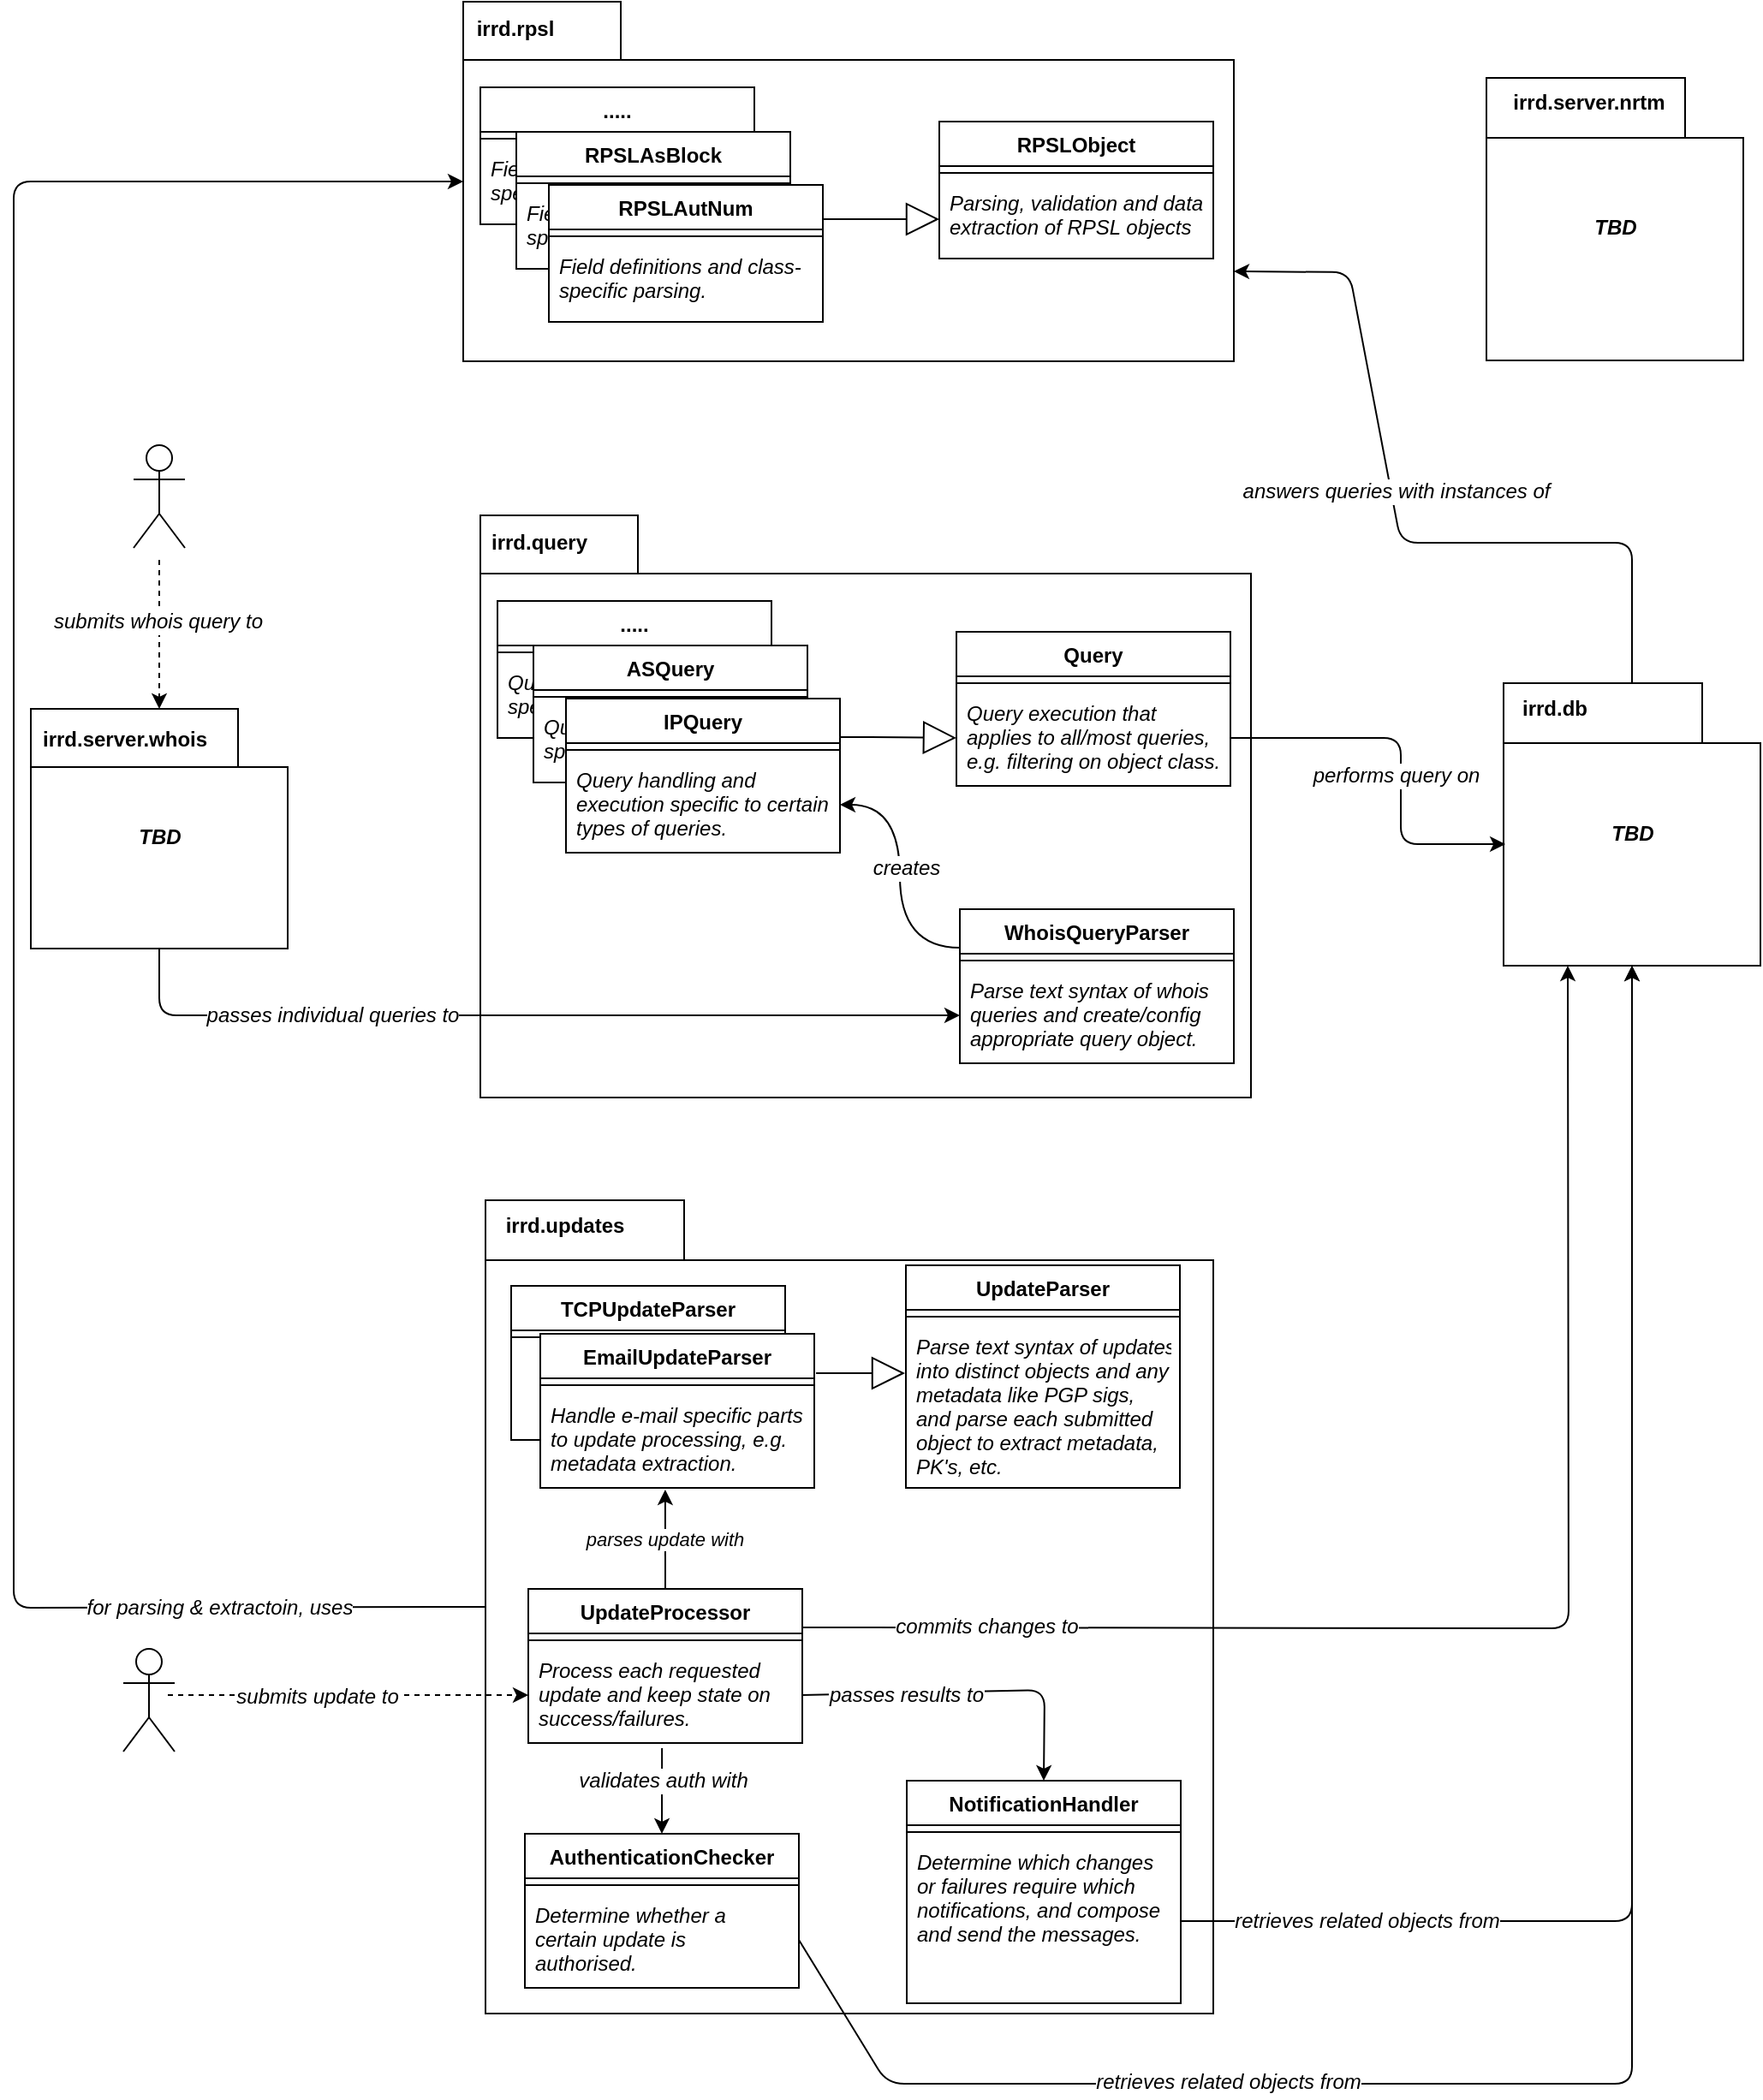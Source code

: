 <mxfile userAgent="Mozilla/5.0 (Macintosh; Intel Mac OS X 10_12_6) AppleWebKit/537.36 (KHTML, like Gecko) draw.io/8.4.7 Chrome/59.0.307.115 Electron/1.8.3 Safari/537.36" version="8.6.2" editor="www.draw.io" type="device"><diagram id="57e69859-e2f3-6c83-a009-3a804797e36a" name="Page-1"><mxGraphModel dx="1110" dy="868" grid="1" gridSize="10" guides="1" tooltips="1" connect="1" arrows="1" fold="1" page="1" pageScale="1" pageWidth="1169" pageHeight="1654" background="#ffffff" math="0" shadow="0"><root><mxCell id="0"/><mxCell id="1" parent="0"/><mxCell id="10" value="" style="shape=folder;fontStyle=1;spacingTop=10;tabWidth=92;tabHeight=34;tabPosition=left;html=1;" parent="1" vertex="1"><mxGeometry x="282.5" y="14" width="450" height="210" as="geometry"/></mxCell><mxCell id="11" value="irrd.rpsl" style="text;html=1;strokeColor=none;fillColor=none;align=center;verticalAlign=middle;whiteSpace=wrap;rounded=0;fontStyle=1" parent="1" vertex="1"><mxGeometry x="292.5" y="15" width="40" height="29" as="geometry"/></mxCell><mxCell id="16" value="RPSLObject" style="swimlane;fontStyle=1;align=center;verticalAlign=top;childLayout=stackLayout;horizontal=1;startSize=26;horizontalStack=0;resizeParent=1;resizeParentMax=0;resizeLast=0;collapsible=1;marginBottom=0;swimlaneFillColor=#ffffff;" parent="1" vertex="1"><mxGeometry x="560.5" y="84" width="160" height="80" as="geometry"/></mxCell><mxCell id="18" value="" style="line;strokeWidth=1;fillColor=none;align=left;verticalAlign=middle;spacingTop=-1;spacingLeft=3;spacingRight=3;rotatable=0;labelPosition=right;points=[];portConstraint=eastwest;" parent="16" vertex="1"><mxGeometry y="26" width="160" height="8" as="geometry"/></mxCell><mxCell id="19" value="Parsing, validation and data&#10;extraction of RPSL objects" style="text;strokeColor=none;fillColor=none;align=left;verticalAlign=top;spacingLeft=4;spacingRight=4;overflow=hidden;rotatable=0;points=[[0,0.5],[1,0.5]];portConstraint=eastwest;fontStyle=2" parent="16" vertex="1"><mxGeometry y="34" width="160" height="46" as="geometry"/></mxCell><mxCell id="21" value="....." style="swimlane;fontStyle=1;align=center;verticalAlign=top;childLayout=stackLayout;horizontal=1;startSize=26;horizontalStack=0;resizeParent=1;resizeParentMax=0;resizeLast=0;collapsible=1;marginBottom=0;swimlaneFillColor=#ffffff;" parent="1" vertex="1"><mxGeometry x="292.5" y="64" width="160" height="80" as="geometry"/></mxCell><mxCell id="22" value="" style="line;strokeWidth=1;fillColor=none;align=left;verticalAlign=middle;spacingTop=-1;spacingLeft=3;spacingRight=3;rotatable=0;labelPosition=right;points=[];portConstraint=eastwest;" parent="21" vertex="1"><mxGeometry y="26" width="160" height="8" as="geometry"/></mxCell><mxCell id="23" value="Field definitions and class-&#10;specific parsing.&#10;" style="text;strokeColor=none;fillColor=none;align=left;verticalAlign=top;spacingLeft=4;spacingRight=4;overflow=hidden;rotatable=0;points=[[0,0.5],[1,0.5]];portConstraint=eastwest;fontStyle=2" parent="21" vertex="1"><mxGeometry y="34" width="160" height="46" as="geometry"/></mxCell><mxCell id="25" value="RPSLAsBlock" style="swimlane;fontStyle=1;align=center;verticalAlign=top;childLayout=stackLayout;horizontal=1;startSize=26;horizontalStack=0;resizeParent=1;resizeParentMax=0;resizeLast=0;collapsible=1;marginBottom=0;swimlaneFillColor=#ffffff;" parent="1" vertex="1"><mxGeometry x="313.5" y="90" width="160" height="80" as="geometry"/></mxCell><mxCell id="26" value="" style="line;strokeWidth=1;fillColor=none;align=left;verticalAlign=middle;spacingTop=-1;spacingLeft=3;spacingRight=3;rotatable=0;labelPosition=right;points=[];portConstraint=eastwest;" parent="25" vertex="1"><mxGeometry y="26" width="160" height="8" as="geometry"/></mxCell><mxCell id="27" value="Field definitions and class-&#10;specific parsing.&#10;" style="text;strokeColor=none;fillColor=none;align=left;verticalAlign=top;spacingLeft=4;spacingRight=4;overflow=hidden;rotatable=0;points=[[0,0.5],[1,0.5]];portConstraint=eastwest;fontStyle=2" parent="25" vertex="1"><mxGeometry y="34" width="160" height="46" as="geometry"/></mxCell><mxCell id="34" style="edgeStyle=orthogonalEdgeStyle;rounded=0;html=1;exitX=1;exitY=0.25;jettySize=auto;orthogonalLoop=1;curved=1;endArrow=block;endFill=0;endSize=17;" parent="1" source="31" target="19" edge="1"><mxGeometry relative="1" as="geometry"/></mxCell><mxCell id="31" value="RPSLAutNum" style="swimlane;fontStyle=1;align=center;verticalAlign=top;childLayout=stackLayout;horizontal=1;startSize=26;horizontalStack=0;resizeParent=1;resizeParentMax=0;resizeLast=0;collapsible=1;marginBottom=0;swimlaneFillColor=#ffffff;" parent="1" vertex="1"><mxGeometry x="332.5" y="121" width="160" height="80" as="geometry"/></mxCell><mxCell id="32" value="" style="line;strokeWidth=1;fillColor=none;align=left;verticalAlign=middle;spacingTop=-1;spacingLeft=3;spacingRight=3;rotatable=0;labelPosition=right;points=[];portConstraint=eastwest;" parent="31" vertex="1"><mxGeometry y="26" width="160" height="8" as="geometry"/></mxCell><mxCell id="33" value="Field definitions and class-&#10;specific parsing.&#10;" style="text;strokeColor=none;fillColor=none;align=left;verticalAlign=top;spacingLeft=4;spacingRight=4;overflow=hidden;rotatable=0;points=[[0,0.5],[1,0.5]];portConstraint=eastwest;fontStyle=2" parent="31" vertex="1"><mxGeometry y="34" width="160" height="46" as="geometry"/></mxCell><mxCell id="35" value="TBD" style="shape=folder;fontStyle=3;spacingTop=10;tabWidth=121;tabHeight=34;tabPosition=left;html=1;" parent="1" vertex="1"><mxGeometry x="30" y="427" width="150" height="140" as="geometry"/></mxCell><mxCell id="36" value="irrd.server.whois" style="text;html=1;strokeColor=none;fillColor=none;align=center;verticalAlign=middle;whiteSpace=wrap;rounded=0;fontStyle=1" parent="1" vertex="1"><mxGeometry x="65" y="430" width="40" height="29" as="geometry"/></mxCell><mxCell id="50" value="" style="shape=folder;fontStyle=1;spacingTop=10;tabWidth=92;tabHeight=34;tabPosition=left;html=1;" parent="1" vertex="1"><mxGeometry x="292.5" y="314" width="450" height="340" as="geometry"/></mxCell><mxCell id="51" value="irrd.query" style="text;html=1;strokeColor=none;fillColor=none;align=center;verticalAlign=middle;whiteSpace=wrap;rounded=0;fontStyle=1" parent="1" vertex="1"><mxGeometry x="306.5" y="315" width="40" height="29" as="geometry"/></mxCell><mxCell id="52" value="Query" style="swimlane;fontStyle=1;align=center;verticalAlign=top;childLayout=stackLayout;horizontal=1;startSize=26;horizontalStack=0;resizeParent=1;resizeParentMax=0;resizeLast=0;collapsible=1;marginBottom=0;swimlaneFillColor=#ffffff;" parent="1" vertex="1"><mxGeometry x="570.5" y="382" width="160" height="90" as="geometry"/></mxCell><mxCell id="53" value="" style="line;strokeWidth=1;fillColor=none;align=left;verticalAlign=middle;spacingTop=-1;spacingLeft=3;spacingRight=3;rotatable=0;labelPosition=right;points=[];portConstraint=eastwest;" parent="52" vertex="1"><mxGeometry y="26" width="160" height="8" as="geometry"/></mxCell><mxCell id="54" value="Query execution that&#10;applies to all/most queries,&#10;e.g. filtering on object class.&#10;" style="text;strokeColor=none;fillColor=none;align=left;verticalAlign=top;spacingLeft=4;spacingRight=4;overflow=hidden;rotatable=0;points=[[0,0.5],[1,0.5]];portConstraint=eastwest;fontStyle=2" parent="52" vertex="1"><mxGeometry y="34" width="160" height="56" as="geometry"/></mxCell><mxCell id="55" value="....." style="swimlane;fontStyle=1;align=center;verticalAlign=top;childLayout=stackLayout;horizontal=1;startSize=26;horizontalStack=0;resizeParent=1;resizeParentMax=0;resizeLast=0;collapsible=1;marginBottom=0;swimlaneFillColor=#ffffff;" parent="1" vertex="1"><mxGeometry x="302.5" y="364" width="160" height="80" as="geometry"/></mxCell><mxCell id="56" value="" style="line;strokeWidth=1;fillColor=none;align=left;verticalAlign=middle;spacingTop=-1;spacingLeft=3;spacingRight=3;rotatable=0;labelPosition=right;points=[];portConstraint=eastwest;" parent="55" vertex="1"><mxGeometry y="26" width="160" height="8" as="geometry"/></mxCell><mxCell id="57" value="Query handling and filtering&#10;specific to certain types of&#10;" style="text;strokeColor=none;fillColor=none;align=left;verticalAlign=top;spacingLeft=4;spacingRight=4;overflow=hidden;rotatable=0;points=[[0,0.5],[1,0.5]];portConstraint=eastwest;fontStyle=2" parent="55" vertex="1"><mxGeometry y="34" width="160" height="46" as="geometry"/></mxCell><mxCell id="58" value="ASQuery" style="swimlane;fontStyle=1;align=center;verticalAlign=top;childLayout=stackLayout;horizontal=1;startSize=26;horizontalStack=0;resizeParent=1;resizeParentMax=0;resizeLast=0;collapsible=1;marginBottom=0;swimlaneFillColor=#ffffff;" parent="1" vertex="1"><mxGeometry x="323.5" y="390" width="160" height="80" as="geometry"/></mxCell><mxCell id="59" value="" style="line;strokeWidth=1;fillColor=none;align=left;verticalAlign=middle;spacingTop=-1;spacingLeft=3;spacingRight=3;rotatable=0;labelPosition=right;points=[];portConstraint=eastwest;" parent="58" vertex="1"><mxGeometry y="26" width="160" height="8" as="geometry"/></mxCell><mxCell id="60" value="Query handling and filtering&#10;specific to certain types of&#10;" style="text;strokeColor=none;fillColor=none;align=left;verticalAlign=top;spacingLeft=4;spacingRight=4;overflow=hidden;rotatable=0;points=[[0,0.5],[1,0.5]];portConstraint=eastwest;fontStyle=2" parent="58" vertex="1"><mxGeometry y="34" width="160" height="46" as="geometry"/></mxCell><mxCell id="61" style="edgeStyle=orthogonalEdgeStyle;rounded=0;html=1;exitX=1;exitY=0.25;jettySize=auto;orthogonalLoop=1;curved=1;endArrow=block;endFill=0;endSize=17;" parent="1" source="62" target="54" edge="1"><mxGeometry relative="1" as="geometry"/></mxCell><mxCell id="62" value="IPQuery" style="swimlane;fontStyle=1;align=center;verticalAlign=top;childLayout=stackLayout;horizontal=1;startSize=26;horizontalStack=0;resizeParent=1;resizeParentMax=0;resizeLast=0;collapsible=1;marginBottom=0;swimlaneFillColor=#ffffff;" parent="1" vertex="1"><mxGeometry x="342.5" y="421" width="160" height="90" as="geometry"/></mxCell><mxCell id="63" value="" style="line;strokeWidth=1;fillColor=none;align=left;verticalAlign=middle;spacingTop=-1;spacingLeft=3;spacingRight=3;rotatable=0;labelPosition=right;points=[];portConstraint=eastwest;" parent="62" vertex="1"><mxGeometry y="26" width="160" height="8" as="geometry"/></mxCell><mxCell id="64" value="Query handling and&#10;execution specific to certain&#10;types of queries.&#10;" style="text;strokeColor=none;fillColor=none;align=left;verticalAlign=top;spacingLeft=4;spacingRight=4;overflow=hidden;rotatable=0;points=[[0,0.5],[1,0.5]];portConstraint=eastwest;fontStyle=2" parent="62" vertex="1"><mxGeometry y="34" width="160" height="56" as="geometry"/></mxCell><mxCell id="68" style="edgeStyle=orthogonalEdgeStyle;curved=1;rounded=0;html=1;exitX=0;exitY=0.25;endArrow=classic;endFill=1;endSize=6;jettySize=auto;orthogonalLoop=1;" parent="1" source="65" target="64" edge="1"><mxGeometry relative="1" as="geometry"/></mxCell><mxCell id="69" value="&lt;i&gt;creates&lt;/i&gt;" style="text;html=1;resizable=0;points=[];align=center;verticalAlign=middle;labelBackgroundColor=#ffffff;" parent="68" vertex="1" connectable="0"><mxGeometry x="0.065" y="-3" relative="1" as="geometry"><mxPoint as="offset"/></mxGeometry></mxCell><mxCell id="65" value="WhoisQueryParser" style="swimlane;fontStyle=1;align=center;verticalAlign=top;childLayout=stackLayout;horizontal=1;startSize=26;horizontalStack=0;resizeParent=1;resizeParentMax=0;resizeLast=0;collapsible=1;marginBottom=0;swimlaneFillColor=#ffffff;" parent="1" vertex="1"><mxGeometry x="572.5" y="544" width="160" height="90" as="geometry"/></mxCell><mxCell id="66" value="" style="line;strokeWidth=1;fillColor=none;align=left;verticalAlign=middle;spacingTop=-1;spacingLeft=3;spacingRight=3;rotatable=0;labelPosition=right;points=[];portConstraint=eastwest;" parent="65" vertex="1"><mxGeometry y="26" width="160" height="8" as="geometry"/></mxCell><mxCell id="67" value="Parse text syntax of whois&#10;queries and create/config&#10;appropriate query object.&#10;" style="text;strokeColor=none;fillColor=none;align=left;verticalAlign=top;spacingLeft=4;spacingRight=4;overflow=hidden;rotatable=0;points=[[0,0.5],[1,0.5]];portConstraint=eastwest;fontStyle=2" parent="65" vertex="1"><mxGeometry y="34" width="160" height="56" as="geometry"/></mxCell><mxCell id="70" value="&lt;i&gt;TBD&lt;/i&gt;&lt;br&gt;" style="shape=folder;fontStyle=1;spacingTop=10;tabWidth=116;tabHeight=35;tabPosition=left;html=1;" parent="1" vertex="1"><mxGeometry x="890" y="412" width="150" height="165" as="geometry"/></mxCell><mxCell id="71" value="irrd.db" style="text;html=1;strokeColor=none;fillColor=none;align=center;verticalAlign=middle;whiteSpace=wrap;rounded=0;fontStyle=1" parent="1" vertex="1"><mxGeometry x="900" y="412" width="40" height="29" as="geometry"/></mxCell><mxCell id="90" value="" style="shape=folder;fontStyle=1;spacingTop=10;tabWidth=116;tabHeight=35;tabPosition=left;html=1;" parent="1" vertex="1"><mxGeometry x="295.5" y="714" width="425" height="475" as="geometry"/></mxCell><mxCell id="91" value="irrd.updates" style="text;html=1;strokeColor=none;fillColor=none;align=center;verticalAlign=middle;whiteSpace=wrap;rounded=0;fontStyle=1" parent="1" vertex="1"><mxGeometry x="321.5" y="714" width="40" height="29" as="geometry"/></mxCell><mxCell id="95" value="UpdateParser" style="swimlane;fontStyle=1;align=center;verticalAlign=top;childLayout=stackLayout;horizontal=1;startSize=26;horizontalStack=0;resizeParent=1;resizeParentMax=0;resizeLast=0;collapsible=1;marginBottom=0;swimlaneFillColor=#ffffff;" parent="1" vertex="1"><mxGeometry x="541" y="752" width="160" height="130" as="geometry"/></mxCell><mxCell id="96" value="" style="line;strokeWidth=1;fillColor=none;align=left;verticalAlign=middle;spacingTop=-1;spacingLeft=3;spacingRight=3;rotatable=0;labelPosition=right;points=[];portConstraint=eastwest;" parent="95" vertex="1"><mxGeometry y="26" width="160" height="8" as="geometry"/></mxCell><mxCell id="97" value="Parse text syntax of updates&#10;into distinct objects and any&#10;metadata like PGP sigs,&#10;and parse each submitted&#10;object to extract metadata,&#10;PK's, etc.&#10;" style="text;strokeColor=none;fillColor=none;align=left;verticalAlign=top;spacingLeft=4;spacingRight=4;overflow=hidden;rotatable=0;points=[[0,0.5],[1,0.5]];portConstraint=eastwest;fontStyle=2" parent="95" vertex="1"><mxGeometry y="34" width="160" height="96" as="geometry"/></mxCell><mxCell id="98" style="edgeStyle=orthogonalEdgeStyle;rounded=0;html=1;exitX=1;exitY=0.25;jettySize=auto;orthogonalLoop=1;curved=1;endArrow=block;endFill=0;endSize=17;shadow=0;comic=0;" parent="1" edge="1"><mxGeometry relative="1" as="geometry"><mxPoint x="488.5" y="815" as="sourcePoint"/><mxPoint x="540.5" y="815" as="targetPoint"/></mxGeometry></mxCell><mxCell id="102" value="TCPUpdateParser" style="swimlane;fontStyle=1;align=center;verticalAlign=top;childLayout=stackLayout;horizontal=1;startSize=26;horizontalStack=0;resizeParent=1;resizeParentMax=0;resizeLast=0;collapsible=1;marginBottom=0;swimlaneFillColor=#ffffff;" parent="1" vertex="1"><mxGeometry x="310.5" y="764" width="160" height="90" as="geometry"/></mxCell><mxCell id="103" value="" style="line;strokeWidth=1;fillColor=none;align=left;verticalAlign=middle;spacingTop=-1;spacingLeft=3;spacingRight=3;rotatable=0;labelPosition=right;points=[];portConstraint=eastwest;" parent="102" vertex="1"><mxGeometry y="26" width="160" height="8" as="geometry"/></mxCell><mxCell id="104" value="&#10;" style="text;strokeColor=none;fillColor=none;align=left;verticalAlign=top;spacingLeft=4;spacingRight=4;overflow=hidden;rotatable=0;points=[[0,0.5],[1,0.5]];portConstraint=eastwest;fontStyle=2" parent="102" vertex="1"><mxGeometry y="34" width="160" height="56" as="geometry"/></mxCell><mxCell id="99" value="EmailUpdateParser" style="swimlane;fontStyle=1;align=center;verticalAlign=top;childLayout=stackLayout;horizontal=1;startSize=26;horizontalStack=0;resizeParent=1;resizeParentMax=0;resizeLast=0;collapsible=1;marginBottom=0;swimlaneFillColor=#ffffff;" parent="1" vertex="1"><mxGeometry x="327.5" y="792" width="160" height="90" as="geometry"/></mxCell><mxCell id="100" value="" style="line;strokeWidth=1;fillColor=none;align=left;verticalAlign=middle;spacingTop=-1;spacingLeft=3;spacingRight=3;rotatable=0;labelPosition=right;points=[];portConstraint=eastwest;" parent="99" vertex="1"><mxGeometry y="26" width="160" height="8" as="geometry"/></mxCell><mxCell id="101" value="Handle e-mail specific parts&#10;to update processing, e.g.&#10;metadata extraction.&#10;" style="text;strokeColor=none;fillColor=none;align=left;verticalAlign=top;spacingLeft=4;spacingRight=4;overflow=hidden;rotatable=0;points=[[0,0.5],[1,0.5]];portConstraint=eastwest;fontStyle=2" parent="99" vertex="1"><mxGeometry y="34" width="160" height="56" as="geometry"/></mxCell><mxCell id="105" value="AuthenticationChecker" style="swimlane;fontStyle=1;align=center;verticalAlign=top;childLayout=stackLayout;horizontal=1;startSize=26;horizontalStack=0;resizeParent=1;resizeParentMax=0;resizeLast=0;collapsible=1;marginBottom=0;swimlaneFillColor=#ffffff;" parent="1" vertex="1"><mxGeometry x="318.5" y="1084" width="160" height="90" as="geometry"/></mxCell><mxCell id="106" value="" style="line;strokeWidth=1;fillColor=none;align=left;verticalAlign=middle;spacingTop=-1;spacingLeft=3;spacingRight=3;rotatable=0;labelPosition=right;points=[];portConstraint=eastwest;" parent="105" vertex="1"><mxGeometry y="26" width="160" height="8" as="geometry"/></mxCell><mxCell id="107" value="Determine whether a &#10;certain update is&#10;authorised.&#10;" style="text;strokeColor=none;fillColor=none;align=left;verticalAlign=top;spacingLeft=4;spacingRight=4;overflow=hidden;rotatable=0;points=[[0,0.5],[1,0.5]];portConstraint=eastwest;fontStyle=2" parent="105" vertex="1"><mxGeometry y="34" width="160" height="56" as="geometry"/></mxCell><mxCell id="108" value="UpdateProcessor" style="swimlane;fontStyle=1;align=center;verticalAlign=top;childLayout=stackLayout;horizontal=1;startSize=26;horizontalStack=0;resizeParent=1;resizeParentMax=0;resizeLast=0;collapsible=1;marginBottom=0;swimlaneFillColor=#ffffff;" parent="1" vertex="1"><mxGeometry x="320.5" y="941" width="160" height="90" as="geometry"/></mxCell><mxCell id="109" value="" style="line;strokeWidth=1;fillColor=none;align=left;verticalAlign=middle;spacingTop=-1;spacingLeft=3;spacingRight=3;rotatable=0;labelPosition=right;points=[];portConstraint=eastwest;" parent="108" vertex="1"><mxGeometry y="26" width="160" height="8" as="geometry"/></mxCell><mxCell id="110" value="Process each requested&#10;update and keep state on&#10;success/failures.&#10;" style="text;strokeColor=none;fillColor=none;align=left;verticalAlign=top;spacingLeft=4;spacingRight=4;overflow=hidden;rotatable=0;points=[[0,0.5],[1,0.5]];portConstraint=eastwest;fontStyle=2" parent="108" vertex="1"><mxGeometry y="34" width="160" height="56" as="geometry"/></mxCell><mxCell id="113" value="&lt;i&gt;parses update with&lt;/i&gt;" style="endArrow=classic;html=1;exitX=0.5;exitY=0;entryX=0.456;entryY=1.018;entryPerimeter=0;" parent="1" source="108" target="101" edge="1"><mxGeometry width="50" height="50" relative="1" as="geometry"><mxPoint x="-149.5" y="1119" as="sourcePoint"/><mxPoint x="-99.5" y="1069" as="targetPoint"/></mxGeometry></mxCell><mxCell id="115" value="" style="endArrow=classic;html=1;shadow=0;entryX=0.5;entryY=0;exitX=0.488;exitY=1.054;exitPerimeter=0;endFill=1;" parent="1" source="110" target="105" edge="1"><mxGeometry width="50" height="50" relative="1" as="geometry"><mxPoint x="-149.5" y="1259" as="sourcePoint"/><mxPoint x="-99.5" y="1209" as="targetPoint"/></mxGeometry></mxCell><mxCell id="116" value="&lt;i&gt;validates auth with&lt;/i&gt;" style="text;html=1;resizable=0;points=[];align=center;verticalAlign=middle;labelBackgroundColor=#ffffff;" parent="115" vertex="1" connectable="0"><mxGeometry x="-0.244" relative="1" as="geometry"><mxPoint as="offset"/></mxGeometry></mxCell><mxCell id="117" value="NotificationHandler" style="swimlane;fontStyle=1;align=center;verticalAlign=top;childLayout=stackLayout;horizontal=1;startSize=26;horizontalStack=0;resizeParent=1;resizeParentMax=0;resizeLast=0;collapsible=1;marginBottom=0;swimlaneFillColor=#ffffff;" parent="1" vertex="1"><mxGeometry x="541.5" y="1053" width="160" height="130" as="geometry"/></mxCell><mxCell id="118" value="" style="line;strokeWidth=1;fillColor=none;align=left;verticalAlign=middle;spacingTop=-1;spacingLeft=3;spacingRight=3;rotatable=0;labelPosition=right;points=[];portConstraint=eastwest;" parent="117" vertex="1"><mxGeometry y="26" width="160" height="8" as="geometry"/></mxCell><mxCell id="119" value="Determine which changes&#10;or failures require which&#10;notifications, and compose&#10;and send the messages.&#10;" style="text;strokeColor=none;fillColor=none;align=left;verticalAlign=top;spacingLeft=4;spacingRight=4;overflow=hidden;rotatable=0;points=[[0,0.5],[1,0.5]];portConstraint=eastwest;fontStyle=2" parent="117" vertex="1"><mxGeometry y="34" width="160" height="96" as="geometry"/></mxCell><mxCell id="120" value="" style="endArrow=classic;html=1;shadow=0;entryX=0.5;entryY=0;exitX=1;exitY=0.5;" parent="1" source="110" target="117" edge="1"><mxGeometry width="50" height="50" relative="1" as="geometry"><mxPoint x="-149.5" y="1279" as="sourcePoint"/><mxPoint x="-99.5" y="1229" as="targetPoint"/><Array as="points"><mxPoint x="622" y="1000"/></Array></mxGeometry></mxCell><mxCell id="121" value="&lt;i&gt;passes results to&lt;/i&gt;" style="text;html=1;resizable=0;points=[];align=center;verticalAlign=middle;labelBackgroundColor=#ffffff;" parent="120" vertex="1" connectable="0"><mxGeometry x="0.102" y="-37" relative="1" as="geometry"><mxPoint x="-47.5" y="-34.5" as="offset"/></mxGeometry></mxCell><mxCell id="122" value="" style="endArrow=classic;html=1;shadow=0;entryX=0;entryY=0.5;exitX=0.5;exitY=1;" parent="1" source="35" target="67" edge="1"><mxGeometry width="50" height="50" relative="1" as="geometry"><mxPoint x="30" y="1260" as="sourcePoint"/><mxPoint x="80" y="1210" as="targetPoint"/><Array as="points"><mxPoint x="105" y="606"/></Array></mxGeometry></mxCell><mxCell id="125" value="&lt;i&gt;passes individual queries to&lt;/i&gt;" style="text;html=1;resizable=0;points=[];align=center;verticalAlign=middle;labelBackgroundColor=#ffffff;" parent="122" vertex="1" connectable="0"><mxGeometry x="-0.676" y="-1" relative="1" as="geometry"><mxPoint x="58" y="-1" as="offset"/></mxGeometry></mxCell><mxCell id="126" value="&lt;i&gt;TBD&lt;/i&gt;&lt;br&gt;" style="shape=folder;fontStyle=1;spacingTop=10;tabWidth=116;tabHeight=35;tabPosition=left;html=1;" parent="1" vertex="1"><mxGeometry x="880" y="58.5" width="150" height="165" as="geometry"/></mxCell><mxCell id="127" value="irrd.server.nrtm" style="text;html=1;strokeColor=none;fillColor=none;align=center;verticalAlign=middle;whiteSpace=wrap;rounded=0;fontStyle=1" parent="1" vertex="1"><mxGeometry x="920" y="58.5" width="40" height="29" as="geometry"/></mxCell><mxCell id="128" value="" style="endArrow=classic;html=1;shadow=0;exitX=1;exitY=0.5;entryX=0.5;entryY=1;" parent="1" source="119" target="70" edge="1"><mxGeometry width="50" height="50" relative="1" as="geometry"><mxPoint x="170" y="1260" as="sourcePoint"/><mxPoint x="220" y="1210" as="targetPoint"/><Array as="points"><mxPoint x="965" y="1135"/></Array></mxGeometry></mxCell><mxCell id="134" value="retrieves related objects from" style="text;html=1;resizable=0;points=[];align=center;verticalAlign=middle;labelBackgroundColor=#ffffff;fontStyle=2" parent="128" vertex="1" connectable="0"><mxGeometry x="-0.832" y="-2" relative="1" as="geometry"><mxPoint x="39" y="-2" as="offset"/></mxGeometry></mxCell><mxCell id="129" value="" style="endArrow=classic;html=1;shadow=0;entryX=0.5;entryY=1;exitX=1;exitY=0.5;" parent="1" source="107" target="70" edge="1"><mxGeometry width="50" height="50" relative="1" as="geometry"><mxPoint x="170" y="1260" as="sourcePoint"/><mxPoint x="220" y="1210" as="targetPoint"/><Array as="points"><mxPoint x="530" y="1230"/><mxPoint x="965" y="1230"/></Array></mxGeometry></mxCell><mxCell id="136" value="retrieves related objects from&lt;br&gt;" style="text;html=1;resizable=0;points=[];align=center;verticalAlign=middle;labelBackgroundColor=#ffffff;fontStyle=2" parent="129" vertex="1" connectable="0"><mxGeometry x="-0.499" y="1" relative="1" as="geometry"><mxPoint as="offset"/></mxGeometry></mxCell><mxCell id="130" value="" style="endArrow=classic;html=1;shadow=0;entryX=0.007;entryY=0.57;entryPerimeter=0;exitX=1;exitY=0.5;" parent="1" source="54" target="70" edge="1"><mxGeometry width="50" height="50" relative="1" as="geometry"><mxPoint x="170" y="1260" as="sourcePoint"/><mxPoint x="220" y="1210" as="targetPoint"/><Array as="points"><mxPoint x="830" y="444"/><mxPoint x="830" y="506"/></Array></mxGeometry></mxCell><mxCell id="137" value="performs query on" style="text;html=1;resizable=0;points=[];align=center;verticalAlign=middle;labelBackgroundColor=#ffffff;fontStyle=2" parent="130" vertex="1" connectable="0"><mxGeometry x="-0.126" relative="1" as="geometry"><mxPoint x="-1" y="22" as="offset"/></mxGeometry></mxCell><mxCell id="131" value="" style="endArrow=classic;html=1;shadow=0;exitX=1;exitY=0.25;entryX=0.25;entryY=1;" parent="1" source="108" target="70" edge="1"><mxGeometry width="50" height="50" relative="1" as="geometry"><mxPoint x="541" y="1154" as="sourcePoint"/><mxPoint x="591" y="1104" as="targetPoint"/><Array as="points"><mxPoint x="928" y="964"/></Array></mxGeometry></mxCell><mxCell id="132" value="commits changes to" style="text;html=1;resizable=0;points=[];align=center;verticalAlign=middle;labelBackgroundColor=#ffffff;fontStyle=2" parent="131" vertex="1" connectable="0"><mxGeometry x="-0.892" relative="1" as="geometry"><mxPoint x="62" y="-1" as="offset"/></mxGeometry></mxCell><mxCell id="138" value="" style="endArrow=classic;html=1;shadow=0;entryX=1;entryY=0.75;exitX=0.5;exitY=0;" parent="1" source="70" target="10" edge="1"><mxGeometry width="50" height="50" relative="1" as="geometry"><mxPoint x="770" y="310" as="sourcePoint"/><mxPoint x="810" y="370" as="targetPoint"/><Array as="points"><mxPoint x="965" y="330"/><mxPoint x="830" y="330"/><mxPoint x="800" y="172"/></Array></mxGeometry></mxCell><mxCell id="139" value="&lt;i&gt;answers queries with instances of&lt;/i&gt;" style="text;html=1;resizable=0;points=[];align=center;verticalAlign=middle;labelBackgroundColor=#ffffff;" parent="138" vertex="1" connectable="0"><mxGeometry x="-0.15" y="2" relative="1" as="geometry"><mxPoint x="-31" y="-32" as="offset"/></mxGeometry></mxCell><mxCell id="140" value="" style="endArrow=classic;html=1;shadow=0;exitX=0;exitY=0.5;entryX=0;entryY=0.5;" parent="1" source="90" target="10" edge="1"><mxGeometry width="50" height="50" relative="1" as="geometry"><mxPoint x="190" y="739" as="sourcePoint"/><mxPoint x="240" y="689" as="targetPoint"/><Array as="points"><mxPoint x="20" y="952"/><mxPoint x="20" y="119"/></Array></mxGeometry></mxCell><mxCell id="141" value="&lt;i&gt;for parsing &amp;amp; extractoin, uses&lt;/i&gt;" style="text;html=1;resizable=0;points=[];align=center;verticalAlign=middle;labelBackgroundColor=#ffffff;" parent="140" vertex="1" connectable="0"><mxGeometry x="-0.659" relative="1" as="geometry"><mxPoint x="78" y="-0.5" as="offset"/></mxGeometry></mxCell><mxCell id="142" value="" style="shape=umlActor;verticalLabelPosition=bottom;labelBackgroundColor=#ffffff;verticalAlign=top;html=1;outlineConnect=0;" vertex="1" parent="1"><mxGeometry x="90" y="273" width="30" height="60" as="geometry"/></mxCell><mxCell id="144" value="" style="endArrow=classic;html=1;shadow=0;entryX=0.5;entryY=0;dashed=1;" edge="1" parent="1" target="35"><mxGeometry width="50" height="50" relative="1" as="geometry"><mxPoint x="105" y="340" as="sourcePoint"/><mxPoint x="205" y="329.5" as="targetPoint"/></mxGeometry></mxCell><mxCell id="147" value="&lt;i&gt;submits whois query to&lt;/i&gt;" style="text;html=1;resizable=0;points=[];align=center;verticalAlign=middle;labelBackgroundColor=#ffffff;" vertex="1" connectable="0" parent="144"><mxGeometry x="-0.172" y="-1" relative="1" as="geometry"><mxPoint as="offset"/></mxGeometry></mxCell><mxCell id="148" value="" style="shape=umlActor;verticalLabelPosition=bottom;labelBackgroundColor=#ffffff;verticalAlign=top;html=1;outlineConnect=0;" vertex="1" parent="1"><mxGeometry x="84" y="976" width="30" height="60" as="geometry"/></mxCell><mxCell id="149" value="" style="endArrow=classic;html=1;shadow=0;entryX=0;entryY=0.5;dashed=1;" edge="1" parent="1" target="110"><mxGeometry width="50" height="50" relative="1" as="geometry"><mxPoint x="110" y="1003" as="sourcePoint"/><mxPoint x="65" y="1183" as="targetPoint"/></mxGeometry></mxCell><mxCell id="150" value="&lt;i&gt;submits update to&lt;/i&gt;" style="text;html=1;resizable=0;points=[];align=center;verticalAlign=middle;labelBackgroundColor=#ffffff;" vertex="1" connectable="0" parent="149"><mxGeometry x="-0.172" y="-1" relative="1" as="geometry"><mxPoint as="offset"/></mxGeometry></mxCell></root></mxGraphModel></diagram></mxfile>
